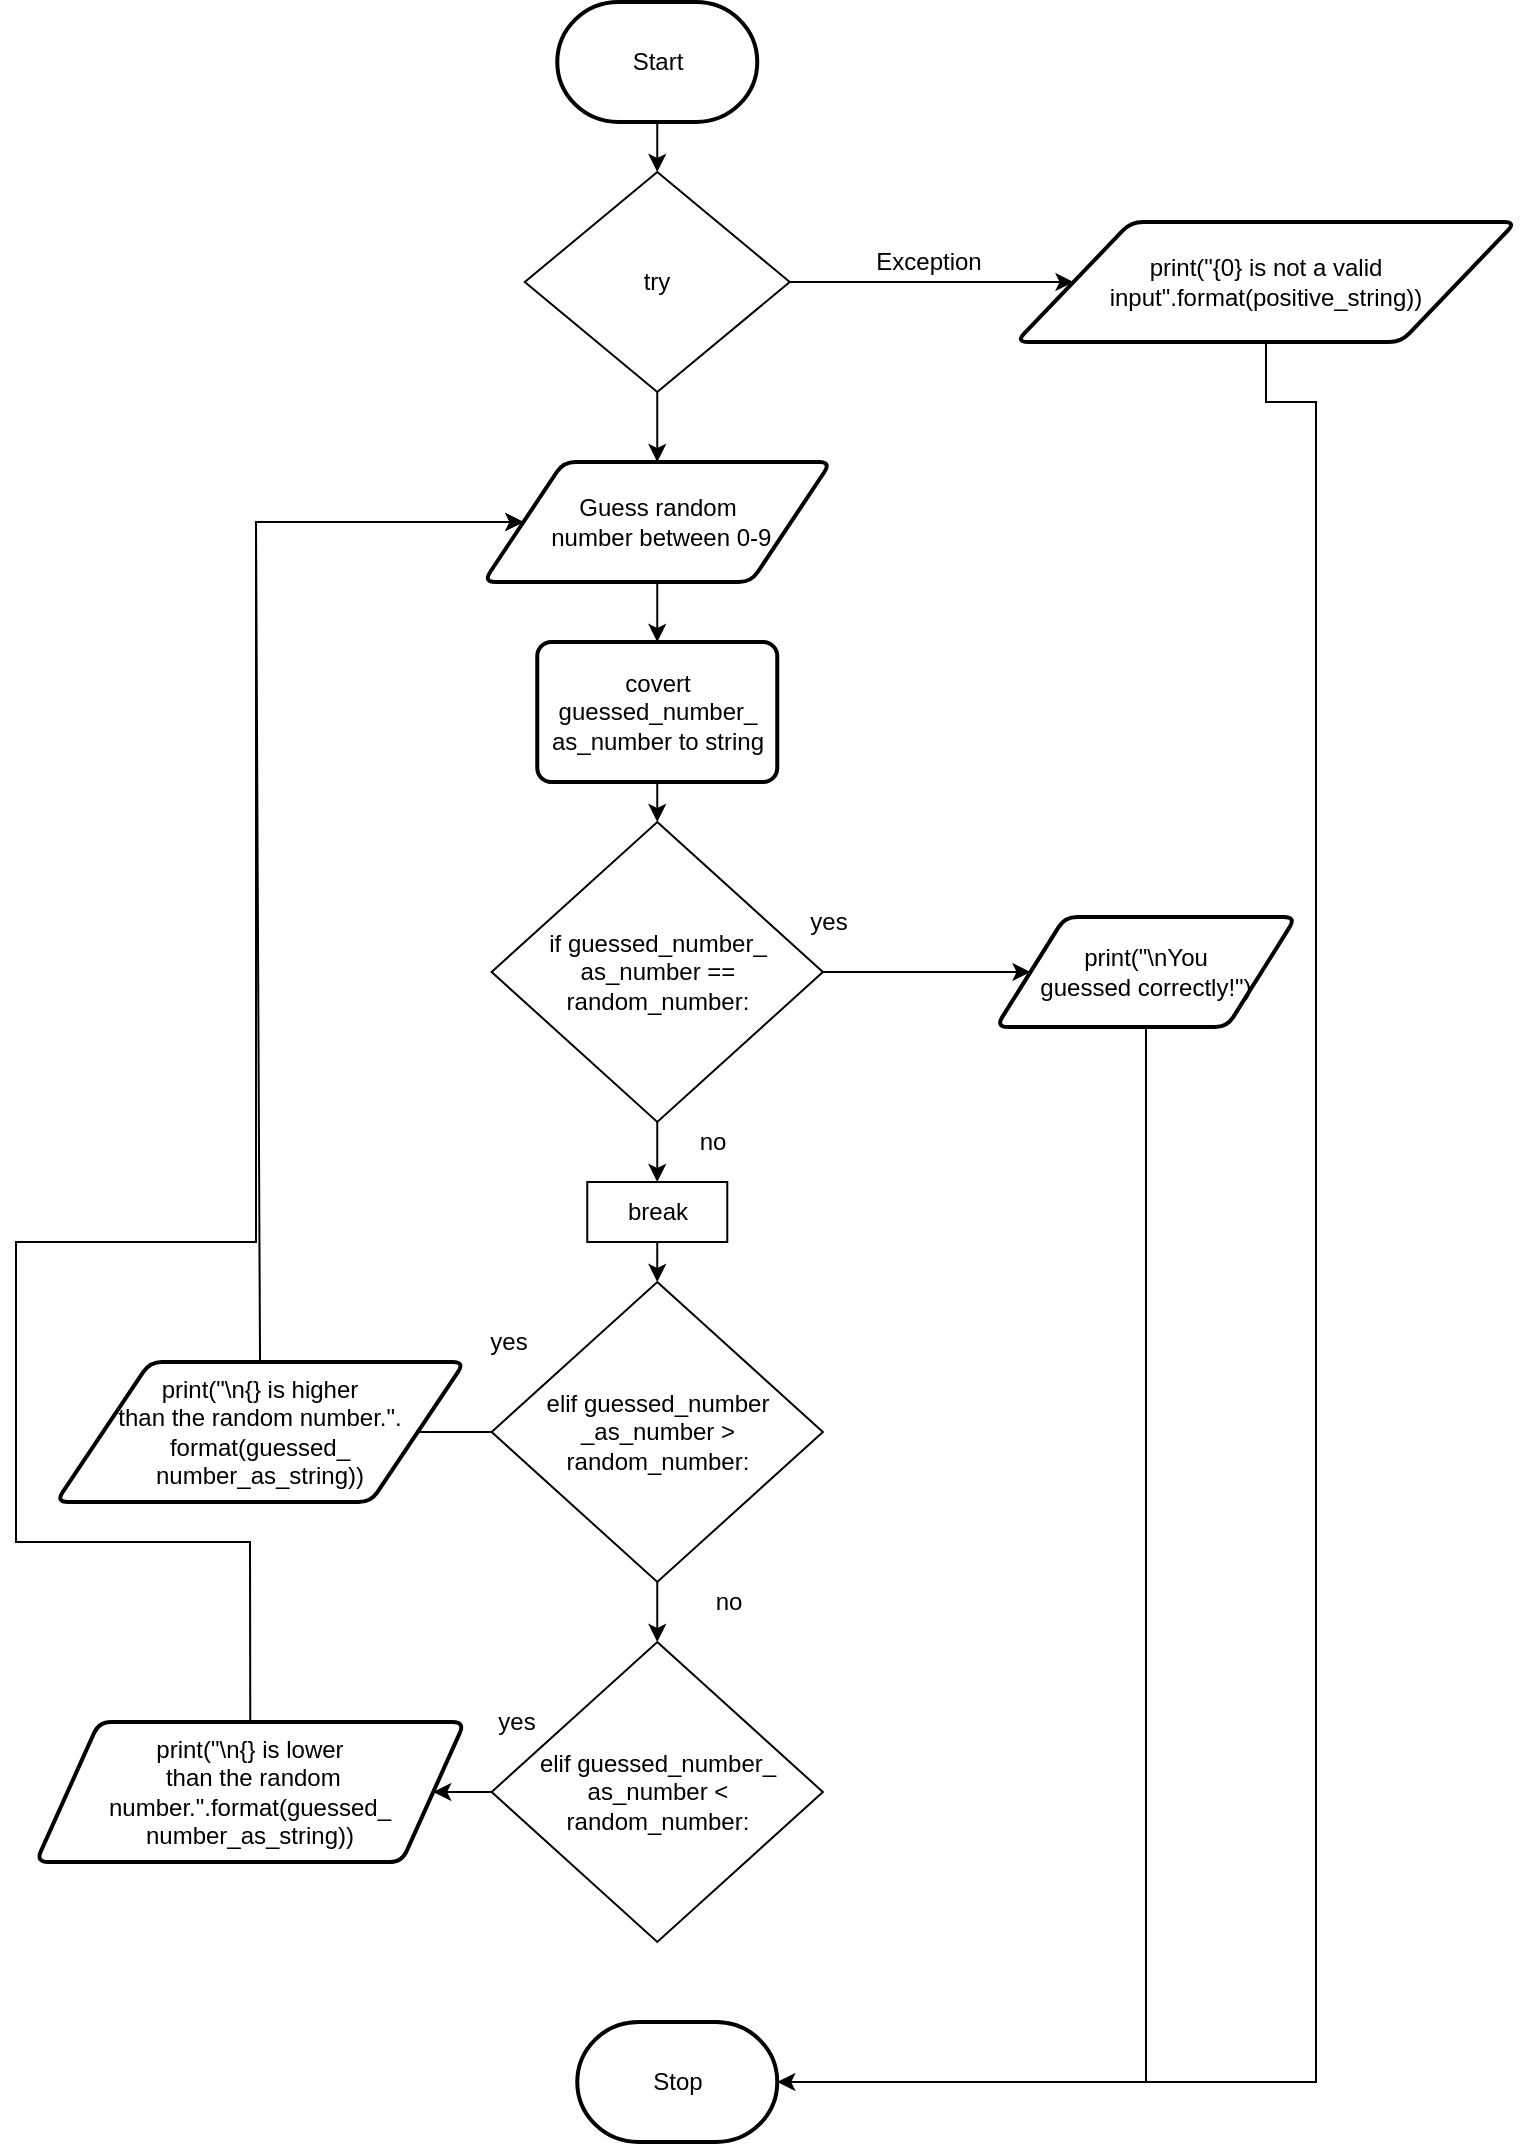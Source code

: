 <mxfile>
    <diagram id="tYJdsMAIOQ761ntMj-JU" name="Page-1">
        <mxGraphModel dx="1654" dy="205" grid="1" gridSize="10" guides="1" tooltips="1" connect="1" arrows="1" fold="1" page="1" pageScale="1" pageWidth="1200" pageHeight="1600" math="0" shadow="0">
            <root>
                <mxCell id="0"/>
                <mxCell id="1" parent="0"/>
                <mxCell id="2" value="Start" style="strokeWidth=2;html=1;shape=mxgraph.flowchart.terminator;whiteSpace=wrap;" parent="1" vertex="1">
                    <mxGeometry x="180.63" y="170" width="100" height="60" as="geometry"/>
                </mxCell>
                <mxCell id="6" style="edgeStyle=none;html=1;exitX=0.5;exitY=1;exitDx=0;exitDy=0;entryX=0.5;entryY=0;entryDx=0;entryDy=0;exitPerimeter=0;" parent="1" source="2" target="21" edge="1">
                    <mxGeometry relative="1" as="geometry">
                        <mxPoint x="281.25" y="220" as="sourcePoint"/>
                        <mxPoint x="300" y="220" as="targetPoint"/>
                    </mxGeometry>
                </mxCell>
                <mxCell id="8" style="edgeStyle=none;html=1;exitX=0.5;exitY=1;exitDx=0;exitDy=0;entryX=0.5;entryY=0;entryDx=0;entryDy=0;" parent="1" source="21" target="134" edge="1">
                    <mxGeometry relative="1" as="geometry">
                        <mxPoint x="281.25" y="380" as="targetPoint"/>
                        <mxPoint x="300" y="480" as="sourcePoint"/>
                    </mxGeometry>
                </mxCell>
                <mxCell id="57" style="edgeStyle=none;html=1;exitX=0;exitY=0.5;exitDx=0;exitDy=0;" parent="1" source="21" target="58" edge="1">
                    <mxGeometry relative="1" as="geometry">
                        <mxPoint x="410" y="300" as="targetPoint"/>
                    </mxGeometry>
                </mxCell>
                <mxCell id="21" value="try" style="rhombus;whiteSpace=wrap;html=1;" parent="1" vertex="1">
                    <mxGeometry x="164.38" y="255" width="132.5" height="110" as="geometry"/>
                </mxCell>
                <mxCell id="26" value="Stop" style="strokeWidth=2;html=1;shape=mxgraph.flowchart.terminator;whiteSpace=wrap;" parent="1" vertex="1">
                    <mxGeometry x="190.63" y="1180" width="100" height="60" as="geometry"/>
                </mxCell>
                <mxCell id="56" value="Exception" style="text;html=1;align=center;verticalAlign=middle;resizable=0;points=[];autosize=1;strokeColor=none;fillColor=none;" parent="1" vertex="1">
                    <mxGeometry x="331.25" y="290" width="70" height="20" as="geometry"/>
                </mxCell>
                <mxCell id="58" value="print(&quot;{0} is not a valid input&quot;.format(positive_string))" style="shape=parallelogram;html=1;strokeWidth=2;perimeter=parallelogramPerimeter;whiteSpace=wrap;rounded=1;arcSize=12;size=0.23;" parent="1" vertex="1">
                    <mxGeometry x="410" y="280" width="250" height="60" as="geometry"/>
                </mxCell>
                <mxCell id="126" value="" style="endArrow=none;html=1;rounded=0;entryX=0.5;entryY=1;entryDx=0;entryDy=0;exitX=1;exitY=0.5;exitDx=0;exitDy=0;exitPerimeter=0;" parent="1" source="26" target="58" edge="1">
                    <mxGeometry width="50" height="50" relative="1" as="geometry">
                        <mxPoint x="430" y="1010" as="sourcePoint"/>
                        <mxPoint x="540" y="440" as="targetPoint"/>
                        <Array as="points">
                            <mxPoint x="560" y="1210"/>
                            <mxPoint x="560" y="370"/>
                            <mxPoint x="535" y="370"/>
                        </Array>
                    </mxGeometry>
                </mxCell>
                <mxCell id="139" style="edgeStyle=none;html=1;entryX=0.5;entryY=0;entryDx=0;entryDy=0;" edge="1" parent="1" source="134" target="138">
                    <mxGeometry relative="1" as="geometry"/>
                </mxCell>
                <mxCell id="134" value="Guess random&lt;br&gt;&amp;nbsp;number between 0-9" style="shape=parallelogram;html=1;strokeWidth=2;perimeter=parallelogramPerimeter;whiteSpace=wrap;rounded=1;arcSize=12;size=0.23;" vertex="1" parent="1">
                    <mxGeometry x="143.76" y="400" width="173.75" height="60" as="geometry"/>
                </mxCell>
                <mxCell id="141" style="edgeStyle=none;html=1;entryX=0.5;entryY=0;entryDx=0;entryDy=0;" edge="1" parent="1" source="138" target="140">
                    <mxGeometry relative="1" as="geometry"/>
                </mxCell>
                <mxCell id="138" value="&lt;div&gt;covert guessed_number_&lt;/div&gt;&lt;div&gt;as_number to string&lt;/div&gt;" style="rounded=1;whiteSpace=wrap;html=1;absoluteArcSize=1;arcSize=14;strokeWidth=2;" vertex="1" parent="1">
                    <mxGeometry x="170.63" y="490" width="120" height="70" as="geometry"/>
                </mxCell>
                <mxCell id="142" style="edgeStyle=none;html=1;entryX=0;entryY=0.5;entryDx=0;entryDy=0;" edge="1" parent="1" source="140" target="144">
                    <mxGeometry relative="1" as="geometry">
                        <mxPoint x="400" y="650" as="targetPoint"/>
                    </mxGeometry>
                </mxCell>
                <mxCell id="149" style="edgeStyle=none;rounded=0;html=1;entryX=0.5;entryY=0;entryDx=0;entryDy=0;" edge="1" parent="1" source="140" target="156">
                    <mxGeometry relative="1" as="geometry">
                        <mxPoint x="150" y="750" as="targetPoint"/>
                    </mxGeometry>
                </mxCell>
                <mxCell id="140" value="if guessed_number_&lt;br&gt;as_number == random_number:" style="rhombus;whiteSpace=wrap;html=1;" vertex="1" parent="1">
                    <mxGeometry x="147.82" y="580" width="165.63" height="150" as="geometry"/>
                </mxCell>
                <mxCell id="143" value="yes" style="text;html=1;align=center;verticalAlign=middle;resizable=0;points=[];autosize=1;strokeColor=none;fillColor=none;" vertex="1" parent="1">
                    <mxGeometry x="301.25" y="620" width="30" height="20" as="geometry"/>
                </mxCell>
                <mxCell id="146" style="edgeStyle=none;html=1;entryX=1;entryY=0.5;entryDx=0;entryDy=0;entryPerimeter=0;rounded=0;" edge="1" parent="1" source="144" target="26">
                    <mxGeometry relative="1" as="geometry">
                        <mxPoint x="347.5" y="1050" as="targetPoint"/>
                        <Array as="points">
                            <mxPoint x="475" y="1210"/>
                        </Array>
                    </mxGeometry>
                </mxCell>
                <mxCell id="144" value="print(&quot;\nYou &lt;br&gt;guessed correctly!&quot;)" style="shape=parallelogram;html=1;strokeWidth=2;perimeter=parallelogramPerimeter;whiteSpace=wrap;rounded=1;arcSize=12;size=0.23;" vertex="1" parent="1">
                    <mxGeometry x="400" y="627.5" width="150" height="55" as="geometry"/>
                </mxCell>
                <mxCell id="147" value="no" style="text;html=1;align=center;verticalAlign=middle;resizable=0;points=[];autosize=1;strokeColor=none;fillColor=none;" vertex="1" parent="1">
                    <mxGeometry x="242.81" y="730" width="30" height="20" as="geometry"/>
                </mxCell>
                <mxCell id="150" style="edgeStyle=none;rounded=0;html=1;entryX=0;entryY=0.5;entryDx=0;entryDy=0;" edge="1" parent="1" source="148" target="151">
                    <mxGeometry relative="1" as="geometry">
                        <mxPoint x="390" y="835" as="targetPoint"/>
                    </mxGeometry>
                </mxCell>
                <mxCell id="164" style="edgeStyle=none;rounded=0;html=1;entryX=0.5;entryY=0;entryDx=0;entryDy=0;" edge="1" parent="1" source="148" target="163">
                    <mxGeometry relative="1" as="geometry"/>
                </mxCell>
                <mxCell id="148" value="elif guessed_number&lt;br&gt;_as_number &amp;gt; random_number:" style="rhombus;whiteSpace=wrap;html=1;" vertex="1" parent="1">
                    <mxGeometry x="147.82" y="810" width="165.63" height="150" as="geometry"/>
                </mxCell>
                <mxCell id="161" style="edgeStyle=none;rounded=0;html=1;" edge="1" parent="1" source="151" target="134">
                    <mxGeometry relative="1" as="geometry">
                        <mxPoint x="30" y="400" as="targetPoint"/>
                        <Array as="points">
                            <mxPoint x="30" y="430"/>
                        </Array>
                    </mxGeometry>
                </mxCell>
                <mxCell id="151" value="print(&quot;\n{} is higher &lt;br&gt;than the random number.&quot;.&lt;br&gt;format(guessed_&lt;br&gt;number_as_string))" style="shape=parallelogram;html=1;strokeWidth=2;perimeter=parallelogramPerimeter;whiteSpace=wrap;rounded=1;arcSize=12;size=0.23;" vertex="1" parent="1">
                    <mxGeometry x="-70" y="850" width="204.37" height="70" as="geometry"/>
                </mxCell>
                <mxCell id="153" value="yes" style="text;html=1;align=center;verticalAlign=middle;resizable=0;points=[];autosize=1;strokeColor=none;fillColor=none;" vertex="1" parent="1">
                    <mxGeometry x="140.63" y="830" width="30" height="20" as="geometry"/>
                </mxCell>
                <mxCell id="158" style="edgeStyle=none;rounded=0;html=1;entryX=0.5;entryY=0;entryDx=0;entryDy=0;" edge="1" parent="1" source="156" target="148">
                    <mxGeometry relative="1" as="geometry"/>
                </mxCell>
                <mxCell id="156" value="break" style="rounded=0;whiteSpace=wrap;html=1;" vertex="1" parent="1">
                    <mxGeometry x="195.63" y="760" width="70" height="30" as="geometry"/>
                </mxCell>
                <mxCell id="162" value="no" style="text;html=1;align=center;verticalAlign=middle;resizable=0;points=[];autosize=1;strokeColor=none;fillColor=none;" vertex="1" parent="1">
                    <mxGeometry x="250.63" y="960" width="30" height="20" as="geometry"/>
                </mxCell>
                <mxCell id="165" style="edgeStyle=none;rounded=0;html=1;entryX=1;entryY=0.5;entryDx=0;entryDy=0;" edge="1" parent="1" source="163" target="167">
                    <mxGeometry relative="1" as="geometry">
                        <mxPoint x="110" y="1065" as="targetPoint"/>
                    </mxGeometry>
                </mxCell>
                <mxCell id="163" value="elif guessed_number_&lt;br&gt;as_number &amp;lt; random_number:" style="rhombus;whiteSpace=wrap;html=1;" vertex="1" parent="1">
                    <mxGeometry x="147.82" y="990" width="165.63" height="150" as="geometry"/>
                </mxCell>
                <mxCell id="166" value="yes" style="text;html=1;align=center;verticalAlign=middle;resizable=0;points=[];autosize=1;strokeColor=none;fillColor=none;" vertex="1" parent="1">
                    <mxGeometry x="145" y="1020" width="30" height="20" as="geometry"/>
                </mxCell>
                <mxCell id="169" style="edgeStyle=none;rounded=0;html=1;entryX=0;entryY=0.5;entryDx=0;entryDy=0;" edge="1" parent="1" source="167" target="134">
                    <mxGeometry relative="1" as="geometry">
                        <mxPoint x="-80" y="850" as="targetPoint"/>
                        <Array as="points">
                            <mxPoint x="27" y="940"/>
                            <mxPoint x="-90" y="940"/>
                            <mxPoint x="-90" y="790"/>
                            <mxPoint x="30" y="790"/>
                            <mxPoint x="30" y="430"/>
                        </Array>
                    </mxGeometry>
                </mxCell>
                <mxCell id="167" value="print(&quot;\n{} is lower&lt;br&gt;&amp;nbsp;than the random number.&quot;.format(guessed_&lt;br&gt;number_as_string))" style="shape=parallelogram;html=1;strokeWidth=2;perimeter=parallelogramPerimeter;whiteSpace=wrap;rounded=1;arcSize=12;size=0.147;" vertex="1" parent="1">
                    <mxGeometry x="-80" y="1030" width="214.37" height="70" as="geometry"/>
                </mxCell>
            </root>
        </mxGraphModel>
    </diagram>
</mxfile>